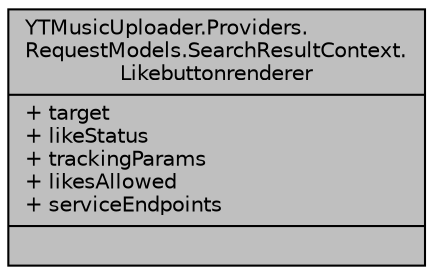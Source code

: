 digraph "YTMusicUploader.Providers.RequestModels.SearchResultContext.Likebuttonrenderer"
{
 // LATEX_PDF_SIZE
  edge [fontname="Helvetica",fontsize="10",labelfontname="Helvetica",labelfontsize="10"];
  node [fontname="Helvetica",fontsize="10",shape=record];
  Node1 [label="{YTMusicUploader.Providers.\lRequestModels.SearchResultContext.\lLikebuttonrenderer\n|+ target\l+ likeStatus\l+ trackingParams\l+ likesAllowed\l+ serviceEndpoints\l|}",height=0.2,width=0.4,color="black", fillcolor="grey75", style="filled", fontcolor="black",tooltip=" "];
}
